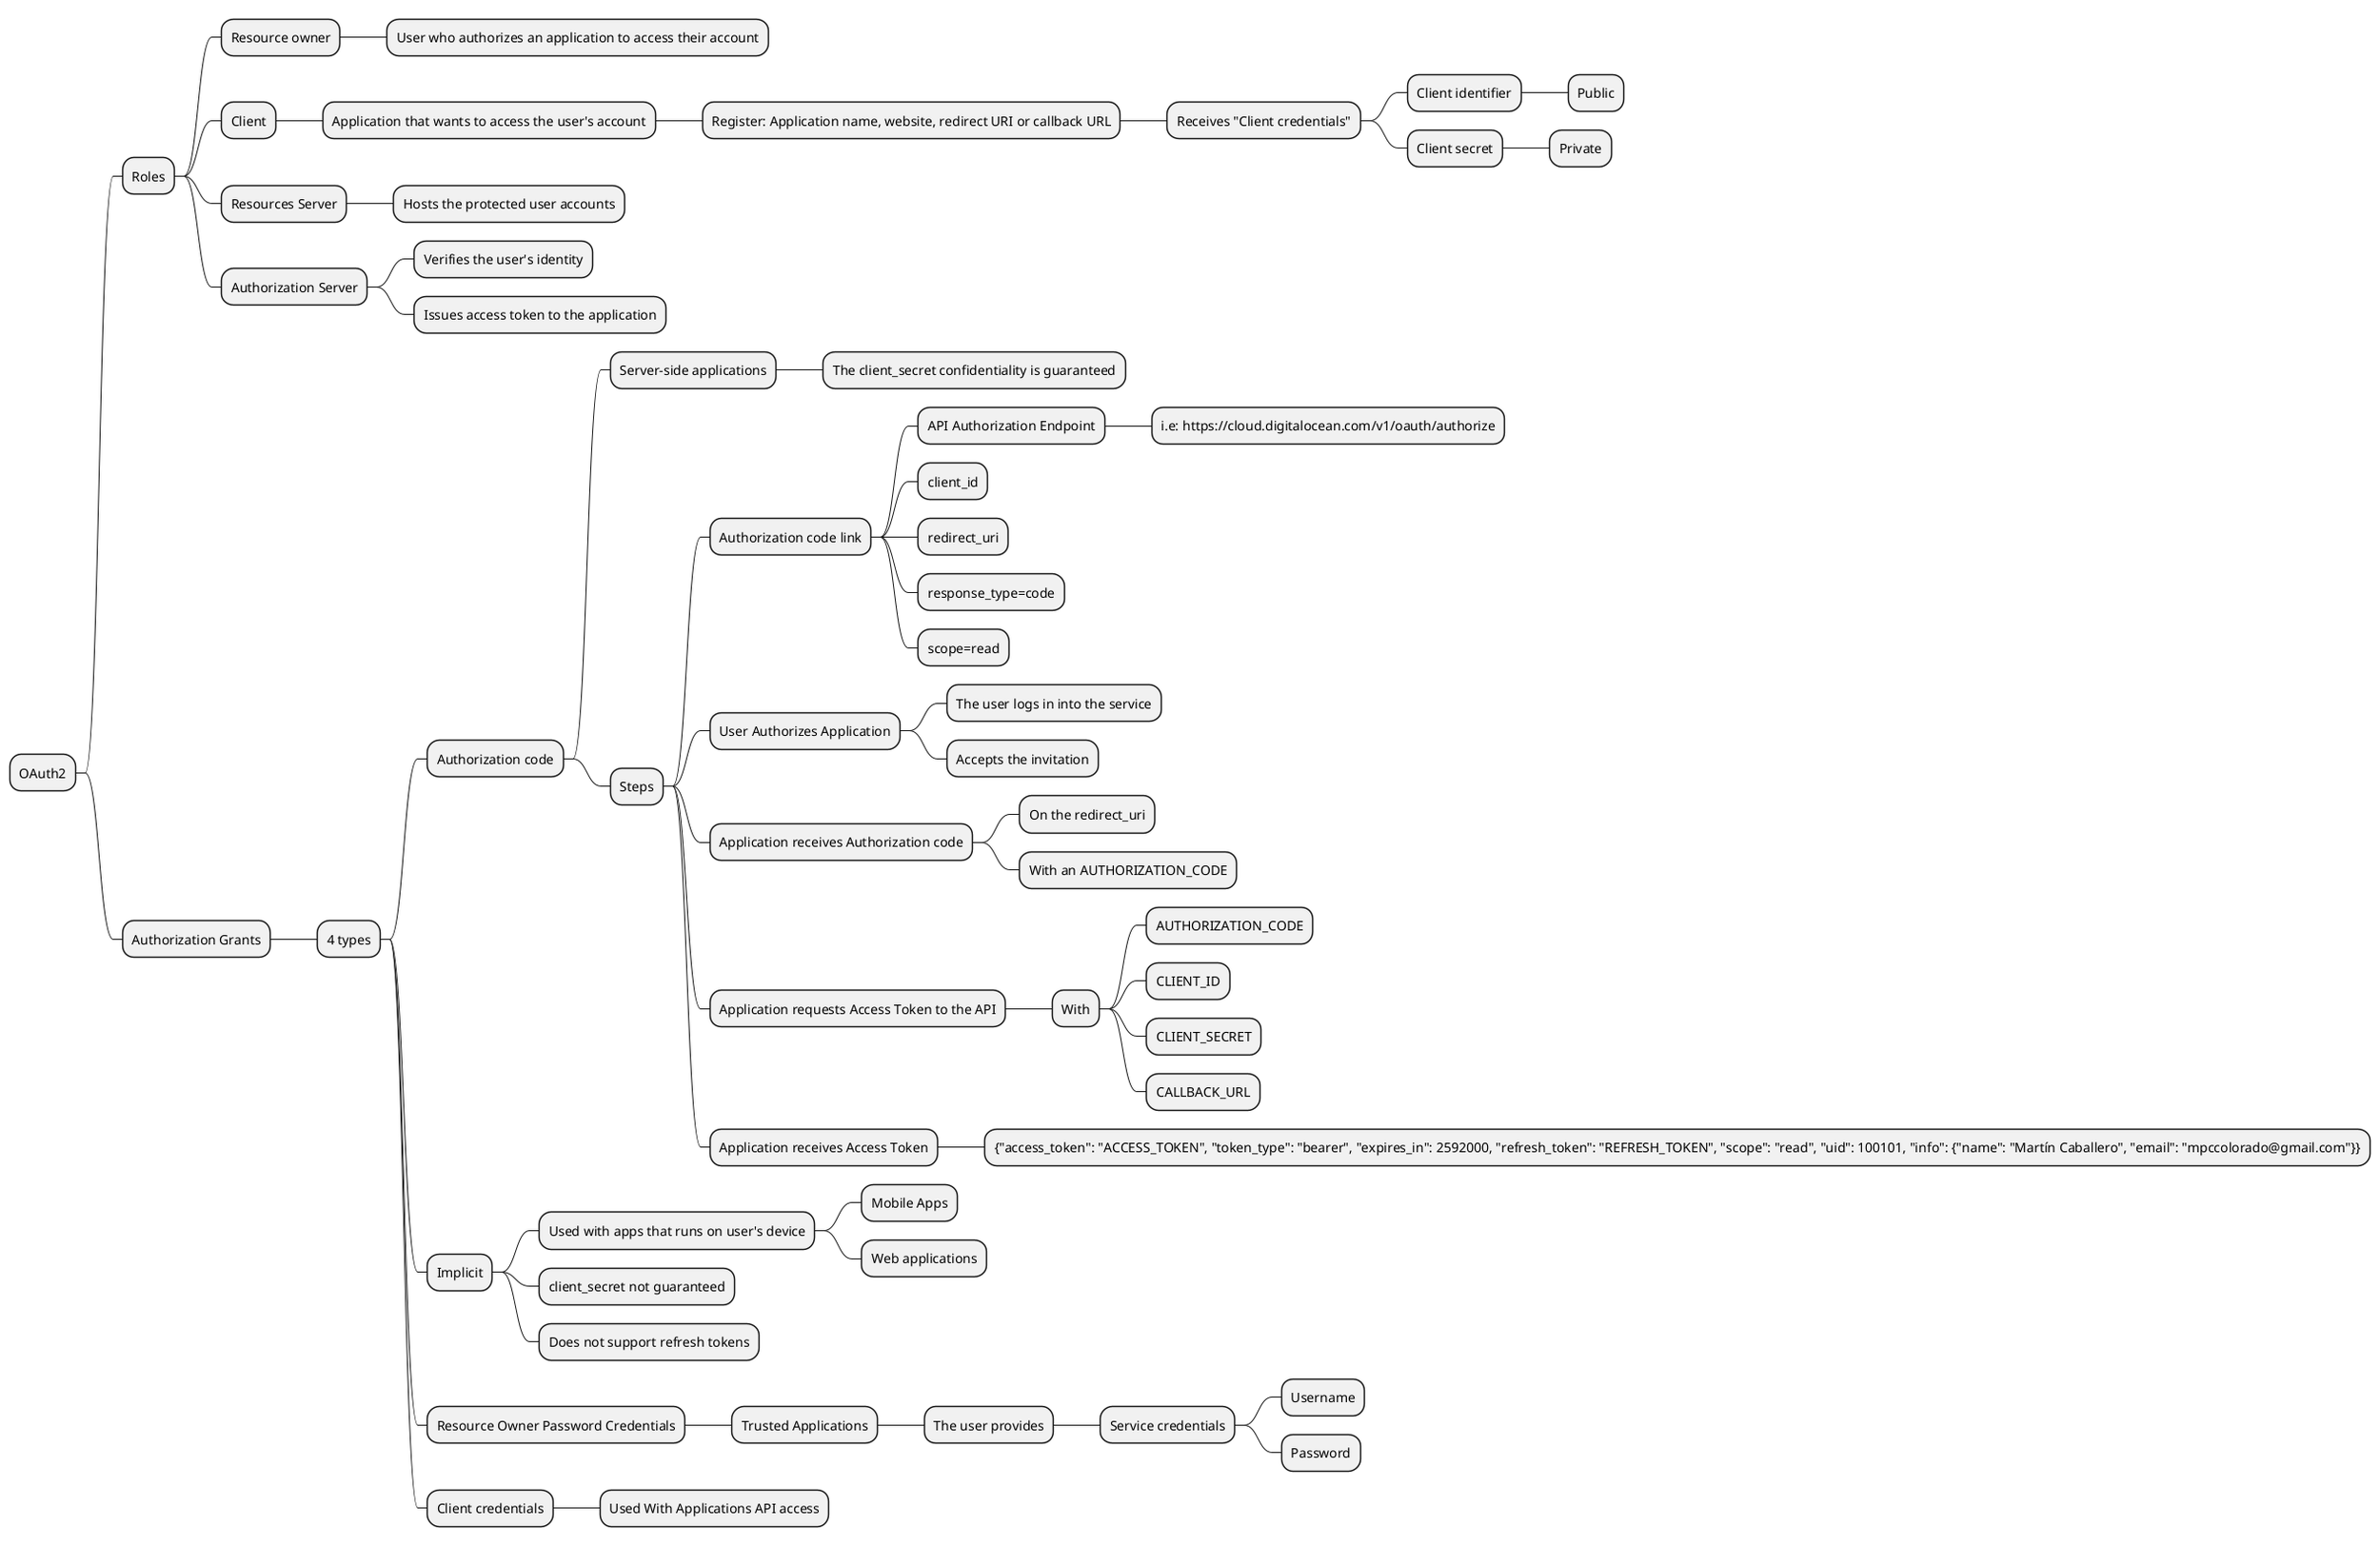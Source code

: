 @startmindmap
+ OAuth2
++ Roles
+++ Resource owner
++++ User who authorizes an application to access their account
+++ Client
++++ Application that wants to access the user's account
+++++ Register: Application name, website, redirect URI or callback URL
++++++ Receives "Client credentials"
+++++++ Client identifier
++++++++ Public
+++++++ Client secret
++++++++ Private
+++ Resources Server
++++ Hosts the protected user accounts
+++ Authorization Server
++++ Verifies the user's identity
++++ Issues access token to the application
++ Authorization Grants
+++ 4 types
++++ Authorization code
+++++ Server-side applications
++++++ The client_secret confidentiality is guaranteed
+++++ Steps
++++++ Authorization code link
+++++++ API Authorization Endpoint
++++++++ i.e: https://cloud.digitalocean.com/v1/oauth/authorize
+++++++ client_id
+++++++ redirect_uri
+++++++ response_type=code
+++++++ scope=read
++++++ User Authorizes Application
+++++++ The user logs in into the service
+++++++ Accepts the invitation
++++++ Application receives Authorization code
+++++++ On the redirect_uri
+++++++ With an AUTHORIZATION_CODE
++++++ Application requests Access Token to the API
+++++++ With
++++++++ AUTHORIZATION_CODE
++++++++ CLIENT_ID
++++++++ CLIENT_SECRET
++++++++ CALLBACK_URL
++++++ Application receives Access Token
+++++++ {"access_token": "ACCESS_TOKEN", "token_type": "bearer", "expires_in": 2592000, "refresh_token": "REFRESH_TOKEN", "scope": "read", "uid": 100101, "info": {"name": "Martín Caballero", "email": "mpccolorado@gmail.com"}}
++++ Implicit
+++++ Used with apps that runs on user's device
++++++ Mobile Apps
++++++ Web applications
+++++ client_secret not guaranteed
+++++ Does not support refresh tokens
++++ Resource Owner Password Credentials
+++++ Trusted Applications
++++++ The user provides
+++++++ Service credentials
++++++++ Username
++++++++ Password
++++ Client credentials
+++++ Used With Applications API access
@endmindmap
